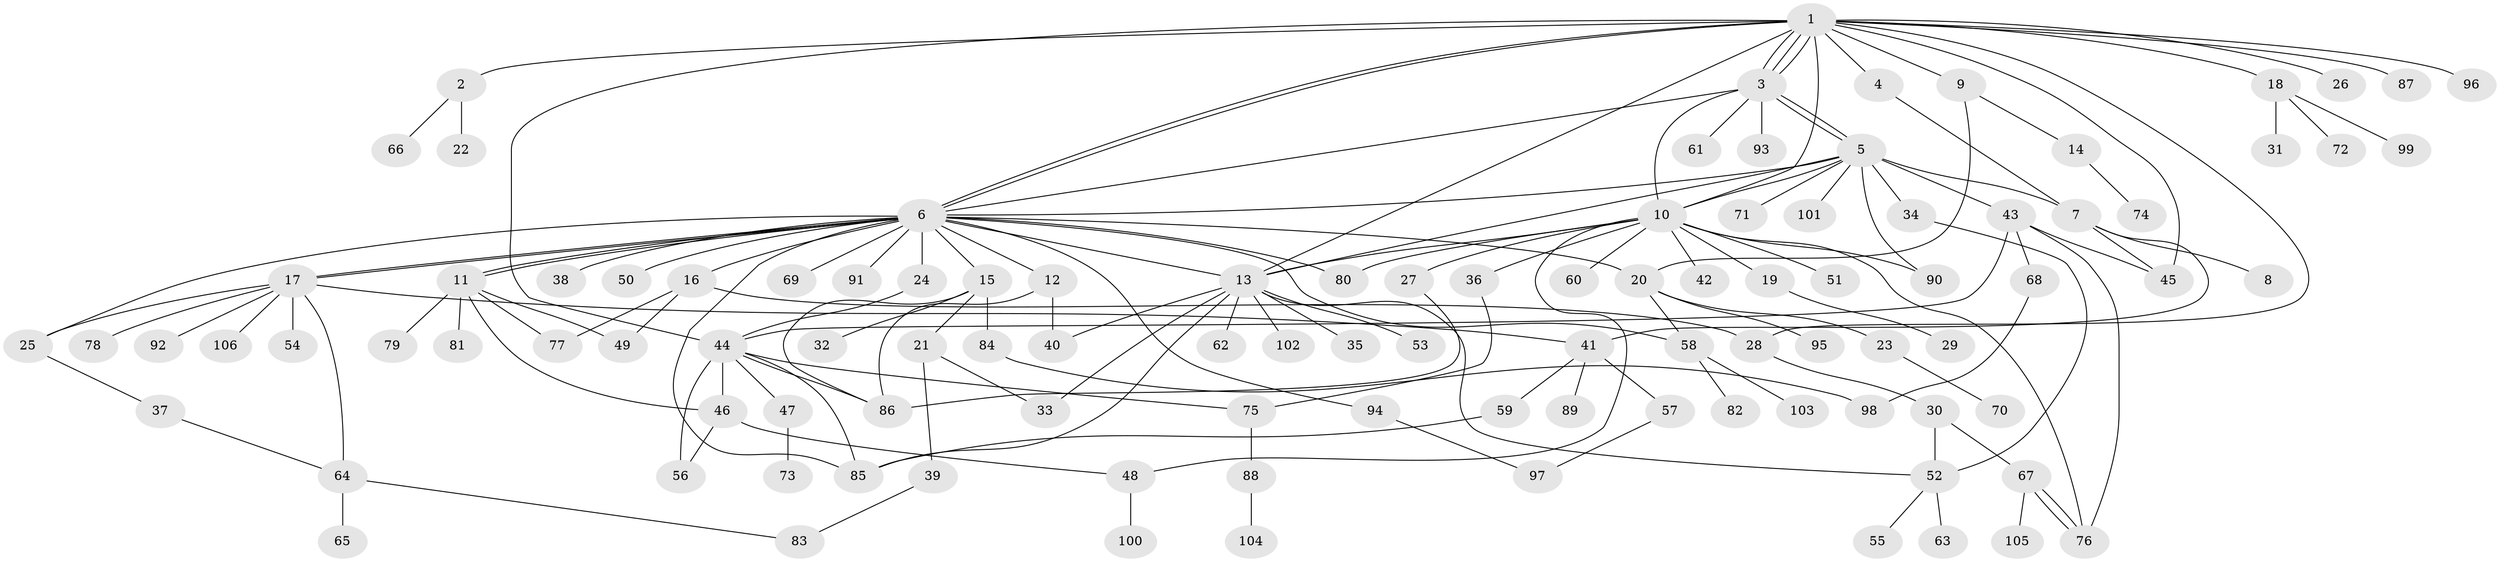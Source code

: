 // coarse degree distribution, {4: 0.018867924528301886, 1: 0.7924528301886793, 16: 0.018867924528301886, 5: 0.018867924528301886, 6: 0.03773584905660377, 3: 0.03773584905660377, 2: 0.05660377358490566, 21: 0.018867924528301886}
// Generated by graph-tools (version 1.1) at 2025/50/03/04/25 21:50:19]
// undirected, 106 vertices, 153 edges
graph export_dot {
graph [start="1"]
  node [color=gray90,style=filled];
  1;
  2;
  3;
  4;
  5;
  6;
  7;
  8;
  9;
  10;
  11;
  12;
  13;
  14;
  15;
  16;
  17;
  18;
  19;
  20;
  21;
  22;
  23;
  24;
  25;
  26;
  27;
  28;
  29;
  30;
  31;
  32;
  33;
  34;
  35;
  36;
  37;
  38;
  39;
  40;
  41;
  42;
  43;
  44;
  45;
  46;
  47;
  48;
  49;
  50;
  51;
  52;
  53;
  54;
  55;
  56;
  57;
  58;
  59;
  60;
  61;
  62;
  63;
  64;
  65;
  66;
  67;
  68;
  69;
  70;
  71;
  72;
  73;
  74;
  75;
  76;
  77;
  78;
  79;
  80;
  81;
  82;
  83;
  84;
  85;
  86;
  87;
  88;
  89;
  90;
  91;
  92;
  93;
  94;
  95;
  96;
  97;
  98;
  99;
  100;
  101;
  102;
  103;
  104;
  105;
  106;
  1 -- 2;
  1 -- 3;
  1 -- 3;
  1 -- 3;
  1 -- 4;
  1 -- 6;
  1 -- 6;
  1 -- 9;
  1 -- 10;
  1 -- 13;
  1 -- 18;
  1 -- 26;
  1 -- 28;
  1 -- 44;
  1 -- 45;
  1 -- 87;
  1 -- 96;
  2 -- 22;
  2 -- 66;
  3 -- 5;
  3 -- 5;
  3 -- 6;
  3 -- 10;
  3 -- 61;
  3 -- 93;
  4 -- 7;
  5 -- 6;
  5 -- 7;
  5 -- 10;
  5 -- 13;
  5 -- 34;
  5 -- 43;
  5 -- 71;
  5 -- 90;
  5 -- 101;
  6 -- 11;
  6 -- 11;
  6 -- 12;
  6 -- 13;
  6 -- 15;
  6 -- 16;
  6 -- 17;
  6 -- 17;
  6 -- 20;
  6 -- 24;
  6 -- 25;
  6 -- 38;
  6 -- 50;
  6 -- 58;
  6 -- 69;
  6 -- 80;
  6 -- 85;
  6 -- 91;
  6 -- 94;
  7 -- 8;
  7 -- 41;
  7 -- 45;
  9 -- 14;
  9 -- 20;
  10 -- 13;
  10 -- 19;
  10 -- 27;
  10 -- 36;
  10 -- 42;
  10 -- 48;
  10 -- 51;
  10 -- 60;
  10 -- 76;
  10 -- 80;
  10 -- 90;
  11 -- 46;
  11 -- 49;
  11 -- 77;
  11 -- 79;
  11 -- 81;
  12 -- 40;
  12 -- 86;
  13 -- 33;
  13 -- 35;
  13 -- 40;
  13 -- 52;
  13 -- 53;
  13 -- 62;
  13 -- 85;
  13 -- 102;
  14 -- 74;
  15 -- 21;
  15 -- 32;
  15 -- 84;
  15 -- 86;
  16 -- 28;
  16 -- 49;
  16 -- 77;
  17 -- 25;
  17 -- 41;
  17 -- 54;
  17 -- 64;
  17 -- 78;
  17 -- 92;
  17 -- 106;
  18 -- 31;
  18 -- 72;
  18 -- 99;
  19 -- 29;
  20 -- 23;
  20 -- 58;
  20 -- 95;
  21 -- 33;
  21 -- 39;
  23 -- 70;
  24 -- 44;
  25 -- 37;
  27 -- 86;
  28 -- 30;
  30 -- 52;
  30 -- 67;
  34 -- 52;
  36 -- 75;
  37 -- 64;
  39 -- 83;
  41 -- 57;
  41 -- 59;
  41 -- 89;
  43 -- 44;
  43 -- 45;
  43 -- 68;
  43 -- 76;
  44 -- 46;
  44 -- 47;
  44 -- 56;
  44 -- 75;
  44 -- 85;
  44 -- 86;
  46 -- 48;
  46 -- 56;
  47 -- 73;
  48 -- 100;
  52 -- 55;
  52 -- 63;
  57 -- 97;
  58 -- 82;
  58 -- 103;
  59 -- 85;
  64 -- 65;
  64 -- 83;
  67 -- 76;
  67 -- 76;
  67 -- 105;
  68 -- 98;
  75 -- 88;
  84 -- 98;
  88 -- 104;
  94 -- 97;
}
